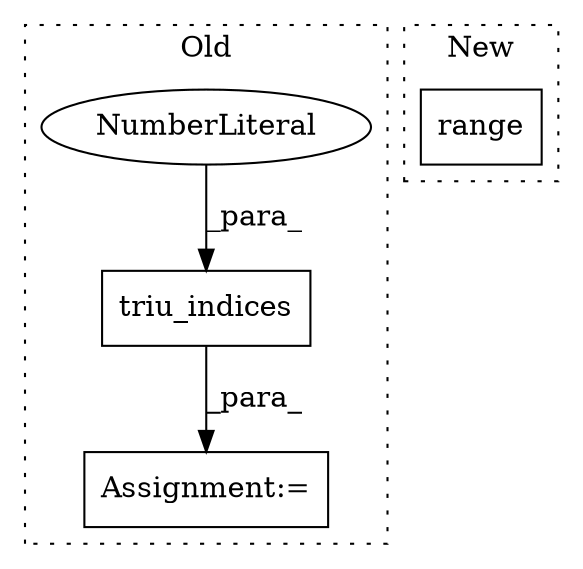 digraph G {
subgraph cluster0 {
1 [label="triu_indices" a="32" s="2401,2427" l="13,1" shape="box"];
3 [label="NumberLiteral" a="34" s="2426" l="1" shape="ellipse"];
4 [label="Assignment:=" a="7" s="2379" l="1" shape="box"];
label = "Old";
style="dotted";
}
subgraph cluster1 {
2 [label="range" a="32" s="2262,2269" l="6,1" shape="box"];
label = "New";
style="dotted";
}
1 -> 4 [label="_para_"];
3 -> 1 [label="_para_"];
}